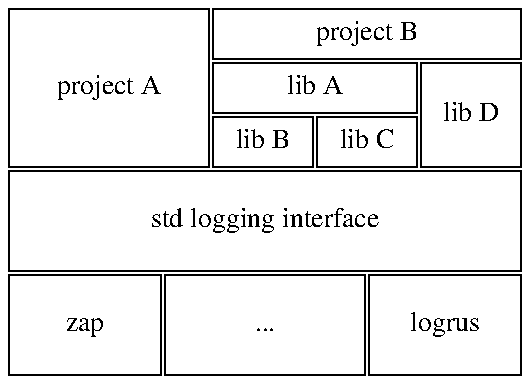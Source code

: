 .PS

w=0.5; h=0.25; x=0.02; y=0.02

Project_A: box "project A" wid w*2 height h*3+2*y
Project_B: box "project B" wid w*3+2*x height h with .nw at Project_A .ne + (x, 0)
Lib_A: box "lib A" wid w*2+x height h with .nw at Project_B .sw + (0, -y)
Lib_B: box "lib B" wid w height h with .nw at Lib_A .sw + (0, -y)
Lib_C: box "lib C" wid w height h with .nw at Lib_B .ne + (x, 0)
Lib_D: box "lib D" wid w height 2*h+y with .nw at Lib_A .ne + (x, 0)

Interface: box "std logging interface" wid w*5+3*x with .nw at Project_A .sw + (0, -y)

box "zap" wid w*1.5+x/2 height h*2 with .nw at Interface .sw + (0, -y)
box "..." wid w*2 height h*2 with .w at last box .e + (x, 0)
box "logrus" wid w*1.5+x/2 height h*2 with .w at last box .e + (x, 0)

.PE

